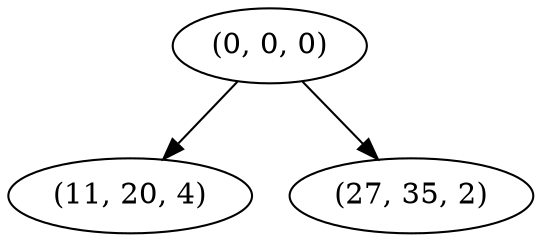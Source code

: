 digraph tree {
    "(0, 0, 0)";
    "(11, 20, 4)";
    "(27, 35, 2)";
    "(0, 0, 0)" -> "(11, 20, 4)";
    "(0, 0, 0)" -> "(27, 35, 2)";
}
